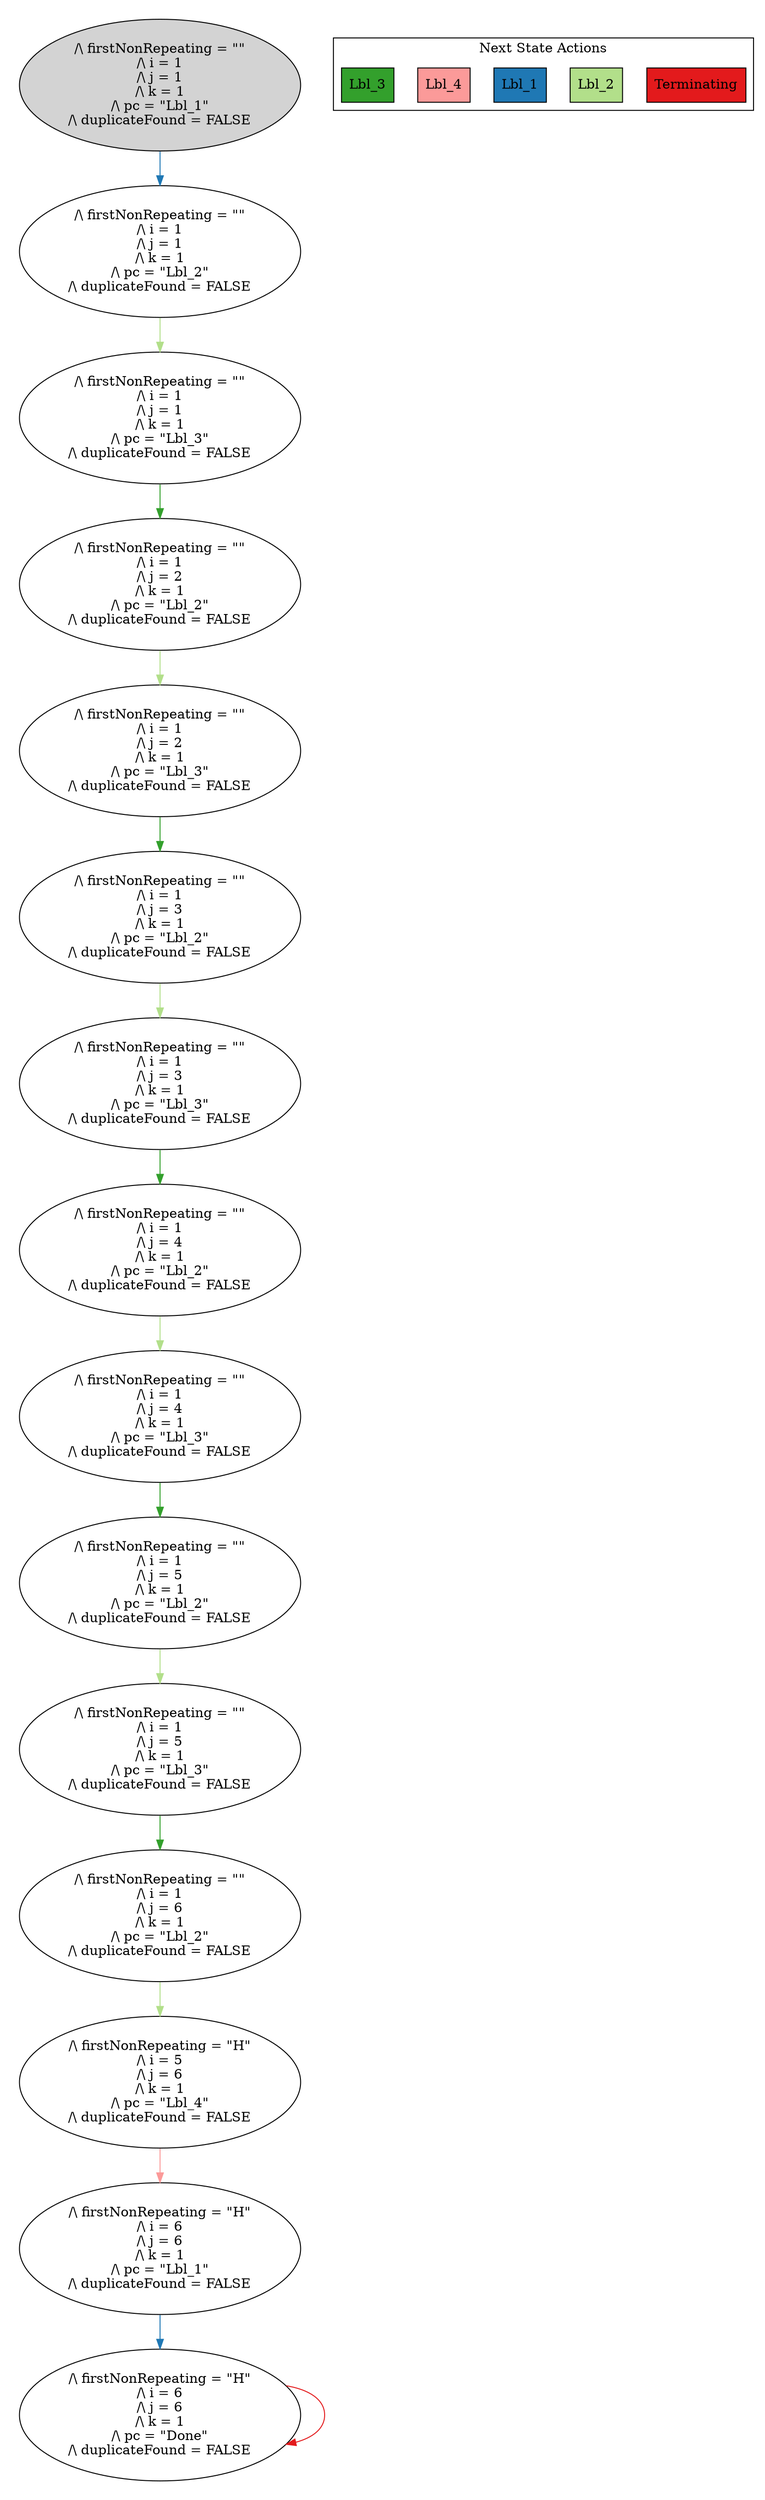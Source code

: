strict digraph DiskGraph {
edge [colorscheme="paired12"]
nodesep=0.35;
subgraph cluster_graph {
color="white";
5291904078691931828 [label="/\\ firstNonRepeating = \"\"\n/\\ i = 1\n/\\ j = 1\n/\\ k = 1\n/\\ pc = \"Lbl_1\"\n/\\ duplicateFound = FALSE",style = filled]
5291904078691931828 -> 5477109708405545424 [label="",color="2",fontcolor="2"];
5477109708405545424 [label="/\\ firstNonRepeating = \"\"\n/\\ i = 1\n/\\ j = 1\n/\\ k = 1\n/\\ pc = \"Lbl_2\"\n/\\ duplicateFound = FALSE"];
5477109708405545424 -> 5705104063627485964 [label="",color="3",fontcolor="3"];
5705104063627485964 [label="/\\ firstNonRepeating = \"\"\n/\\ i = 1\n/\\ j = 1\n/\\ k = 1\n/\\ pc = \"Lbl_3\"\n/\\ duplicateFound = FALSE"];
5705104063627485964 -> 6639782272607269808 [label="",color="4",fontcolor="4"];
6639782272607269808 [label="/\\ firstNonRepeating = \"\"\n/\\ i = 1\n/\\ j = 2\n/\\ k = 1\n/\\ pc = \"Lbl_2\"\n/\\ duplicateFound = FALSE"];
6639782272607269808 -> 6848635165481978220 [label="",color="3",fontcolor="3"];
6848635165481978220 [label="/\\ firstNonRepeating = \"\"\n/\\ i = 1\n/\\ j = 2\n/\\ k = 1\n/\\ pc = \"Lbl_3\"\n/\\ duplicateFound = FALSE"];
6848635165481978220 -> -6076865975764426679 [label="",color="4",fontcolor="4"];
-6076865975764426679 [label="/\\ firstNonRepeating = \"\"\n/\\ i = 1\n/\\ j = 3\n/\\ k = 1\n/\\ pc = \"Lbl_2\"\n/\\ duplicateFound = FALSE"];
-6076865975764426679 -> -6303736288392832363 [label="",color="3",fontcolor="3"];
-6303736288392832363 [label="/\\ firstNonRepeating = \"\"\n/\\ i = 1\n/\\ j = 3\n/\\ k = 1\n/\\ pc = \"Lbl_3\"\n/\\ duplicateFound = FALSE"];
-6303736288392832363 -> 8965109749031200624 [label="",color="4",fontcolor="4"];
8965109749031200624 [label="/\\ firstNonRepeating = \"\"\n/\\ i = 1\n/\\ j = 4\n/\\ k = 1\n/\\ pc = \"Lbl_2\"\n/\\ duplicateFound = FALSE"];
8965109749031200624 -> 9170582802949283244 [label="",color="3",fontcolor="3"];
9170582802949283244 [label="/\\ firstNonRepeating = \"\"\n/\\ i = 1\n/\\ j = 4\n/\\ k = 1\n/\\ pc = \"Lbl_3\"\n/\\ duplicateFound = FALSE"];
9170582802949283244 -> -8366021752732306295 [label="",color="4",fontcolor="4"];
-8366021752732306295 [label="/\\ firstNonRepeating = \"\"\n/\\ i = 1\n/\\ j = 5\n/\\ k = 1\n/\\ pc = \"Lbl_2\"\n/\\ duplicateFound = FALSE"];
-8366021752732306295 -> -8589516624987468203 [label="",color="3",fontcolor="3"];
-8589516624987468203 [label="/\\ firstNonRepeating = \"\"\n/\\ i = 1\n/\\ j = 5\n/\\ k = 1\n/\\ pc = \"Lbl_3\"\n/\\ duplicateFound = FALSE"];
-8589516624987468203 -> -7223123969575411991 [label="",color="4",fontcolor="4"];
-7223123969575411991 [label="/\\ firstNonRepeating = \"\"\n/\\ i = 1\n/\\ j = 6\n/\\ k = 1\n/\\ pc = \"Lbl_2\"\n/\\ duplicateFound = FALSE"];
-7223123969575411991 -> 4292850298302544243 [label="",color="3",fontcolor="3"];
4292850298302544243 [label="/\\ firstNonRepeating = \"H\"\n/\\ i = 5\n/\\ j = 6\n/\\ k = 1\n/\\ pc = \"Lbl_4\"\n/\\ duplicateFound = FALSE"];
4292850298302544243 -> -5329125844584487625 [label="",color="5",fontcolor="5"];
-5329125844584487625 [label="/\\ firstNonRepeating = \"H\"\n/\\ i = 6\n/\\ j = 6\n/\\ k = 1\n/\\ pc = \"Lbl_1\"\n/\\ duplicateFound = FALSE"];
-5329125844584487625 -> 4943209700485205558 [label="",color="2",fontcolor="2"];
4943209700485205558 [label="/\\ firstNonRepeating = \"H\"\n/\\ i = 6\n/\\ j = 6\n/\\ k = 1\n/\\ pc = \"Done\"\n/\\ duplicateFound = FALSE"];
4943209700485205558 -> 4943209700485205558 [label="",color="6",fontcolor="6"];
{rank = same; 5291904078691931828;}
{rank = same; 5477109708405545424;}
{rank = same; 5705104063627485964;}
{rank = same; 6639782272607269808;}
{rank = same; 6848635165481978220;}
{rank = same; -6076865975764426679;}
{rank = same; -6303736288392832363;}
{rank = same; 8965109749031200624;}
{rank = same; 9170582802949283244;}
{rank = same; -8366021752732306295;}
{rank = same; -8589516624987468203;}
{rank = same; -7223123969575411991;}
{rank = same; 4292850298302544243;}
{rank = same; -5329125844584487625;}
{rank = same; 4943209700485205558;}
}
subgraph cluster_legend {graph[style=bold];label = "Next State Actions" style="solid"
node [ labeljust="l",colorscheme="paired12",style=filled,shape=record ]
Terminating [label="Terminating",fillcolor=6]
Lbl_2 [label="Lbl_2",fillcolor=3]
Lbl_1 [label="Lbl_1",fillcolor=2]
Lbl_4 [label="Lbl_4",fillcolor=5]
Lbl_3 [label="Lbl_3",fillcolor=4]
}}